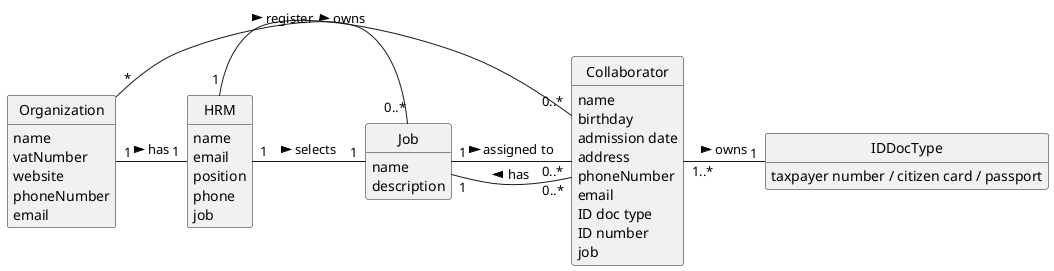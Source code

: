 @startuml
skinparam monochrome true
skinparam packageStyle rectangle
skinparam shadowing false

'left to right direction

skinparam classAttributeIconSize 0

hide circle
hide methods

class Organization {
    name
    vatNumber
    website
    phoneNumber
    email
}

class Collaborator {
    name
    birthday
    admission date
    address
    phoneNumber
    email
    ID doc type
    ID number
    job
}

class HRM {
    name
    email
    position
    phone
    job
}

class Job {
    name
    description
}

class IDDocType {
    taxpayer number / citizen card / passport
}

Organization "1" - "1" HRM : has >
Organization "*" - "0..*" Job : owns >
HRM "1" - "1" Job : selects  >
HRM "1" - "0..*" Collaborator : register >
Collaborator "1..*" - "1" IDDocType : owns >
Job "1" - "0..*" Collaborator : assigned to >
Collaborator "0..*" - "1" Job : has >

@enduml